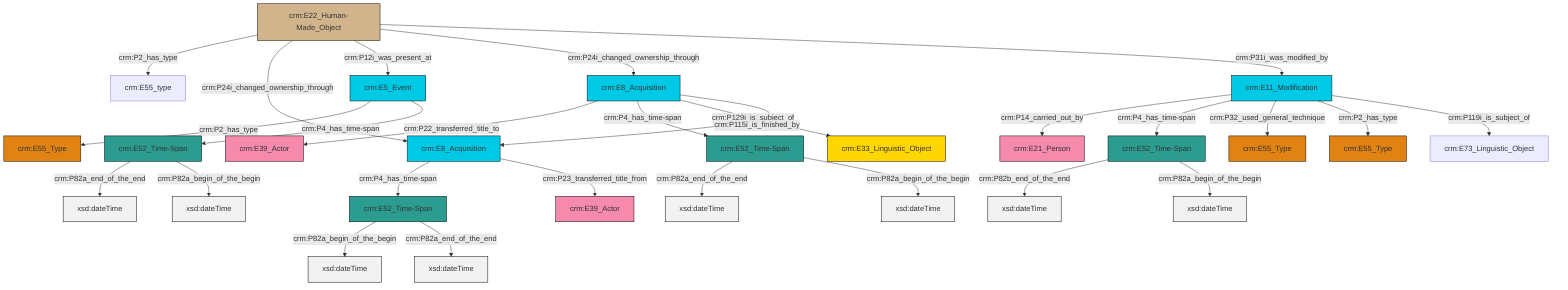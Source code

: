 graph TD
classDef Literal fill:#f2f2f2,stroke:#000000;
classDef CRM_Entity fill:#FFFFFF,stroke:#000000;
classDef Temporal_Entity fill:#00C9E6, stroke:#000000;
classDef Type fill:#E18312, stroke:#000000;
classDef Time-Span fill:#2C9C91, stroke:#000000;
classDef Appellation fill:#FFEB7F, stroke:#000000;
classDef Place fill:#008836, stroke:#000000;
classDef Persistent_Item fill:#B266B2, stroke:#000000;
classDef Conceptual_Object fill:#FFD700, stroke:#000000;
classDef Physical_Thing fill:#D2B48C, stroke:#000000;
classDef Actor fill:#f58aad, stroke:#000000;
classDef PC_Classes fill:#4ce600, stroke:#000000;
classDef Multi fill:#cccccc,stroke:#000000;

0["crm:E8_Acquisition"]:::Temporal_Entity -->|crm:P22_transferred_title_to| 1["crm:E39_Actor"]:::Actor
2["crm:E52_Time-Span"]:::Time-Span -->|crm:P82a_begin_of_the_begin| 3[xsd:dateTime]:::Literal
4["crm:E22_Human-Made_Object"]:::Physical_Thing -->|crm:P2_has_type| 5["crm:E55_type"]:::Default
4["crm:E22_Human-Made_Object"]:::Physical_Thing -->|crm:P24i_changed_ownership_through| 6["crm:E8_Acquisition"]:::Temporal_Entity
7["crm:E11_Modification"]:::Temporal_Entity -->|crm:P14_carried_out_by| 8["crm:E21_Person"]:::Actor
10["crm:E52_Time-Span"]:::Time-Span -->|crm:P82a_end_of_the_end| 13[xsd:dateTime]:::Literal
4["crm:E22_Human-Made_Object"]:::Physical_Thing -->|crm:P12i_was_present_at| 17["crm:E5_Event"]:::Temporal_Entity
7["crm:E11_Modification"]:::Temporal_Entity -->|crm:P4_has_time-span| 18["crm:E52_Time-Span"]:::Time-Span
10["crm:E52_Time-Span"]:::Time-Span -->|crm:P82a_begin_of_the_begin| 19[xsd:dateTime]:::Literal
6["crm:E8_Acquisition"]:::Temporal_Entity -->|crm:P4_has_time-span| 2["crm:E52_Time-Span"]:::Time-Span
4["crm:E22_Human-Made_Object"]:::Physical_Thing -->|crm:P24i_changed_ownership_through| 0["crm:E8_Acquisition"]:::Temporal_Entity
7["crm:E11_Modification"]:::Temporal_Entity -->|crm:P32_used_general_technique| 20["crm:E55_Type"]:::Type
4["crm:E22_Human-Made_Object"]:::Physical_Thing -->|crm:P31i_was_modified_by| 7["crm:E11_Modification"]:::Temporal_Entity
7["crm:E11_Modification"]:::Temporal_Entity -->|crm:P2_has_type| 21["crm:E55_Type"]:::Type
18["crm:E52_Time-Span"]:::Time-Span -->|crm:P82b_end_of_the_end| 22[xsd:dateTime]:::Literal
6["crm:E8_Acquisition"]:::Temporal_Entity -->|crm:P23_transferred_title_from| 24["crm:E39_Actor"]:::Actor
0["crm:E8_Acquisition"]:::Temporal_Entity -->|crm:P4_has_time-span| 10["crm:E52_Time-Span"]:::Time-Span
0["crm:E8_Acquisition"]:::Temporal_Entity -->|crm:P129i_is_subject_of| 27["crm:E33_Linguistic_Object"]:::Conceptual_Object
7["crm:E11_Modification"]:::Temporal_Entity -->|crm:P119i_is_subject_of| 15["crm:E73_Linguistic_Object"]:::Default
17["crm:E5_Event"]:::Temporal_Entity -->|crm:P2_has_type| 31["crm:E55_Type"]:::Type
0["crm:E8_Acquisition"]:::Temporal_Entity -->|crm:P115i_is_finished_by| 6["crm:E8_Acquisition"]:::Temporal_Entity
36["crm:E52_Time-Span"]:::Time-Span -->|crm:P82a_end_of_the_end| 37[xsd:dateTime]:::Literal
18["crm:E52_Time-Span"]:::Time-Span -->|crm:P82a_begin_of_the_begin| 39[xsd:dateTime]:::Literal
2["crm:E52_Time-Span"]:::Time-Span -->|crm:P82a_end_of_the_end| 42[xsd:dateTime]:::Literal
17["crm:E5_Event"]:::Temporal_Entity -->|crm:P4_has_time-span| 36["crm:E52_Time-Span"]:::Time-Span
36["crm:E52_Time-Span"]:::Time-Span -->|crm:P82a_begin_of_the_begin| 43[xsd:dateTime]:::Literal